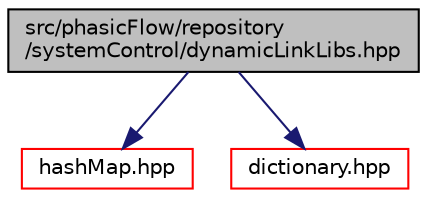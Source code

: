 digraph "src/phasicFlow/repository/systemControl/dynamicLinkLibs.hpp"
{
 // LATEX_PDF_SIZE
  edge [fontname="Helvetica",fontsize="10",labelfontname="Helvetica",labelfontsize="10"];
  node [fontname="Helvetica",fontsize="10",shape=record];
  Node1 [label="src/phasicFlow/repository\l/systemControl/dynamicLinkLibs.hpp",height=0.2,width=0.4,color="black", fillcolor="grey75", style="filled", fontcolor="black",tooltip=" "];
  Node1 -> Node2 [color="midnightblue",fontsize="10",style="solid",fontname="Helvetica"];
  Node2 [label="hashMap.hpp",height=0.2,width=0.4,color="red", fillcolor="white", style="filled",URL="$hashMap_8hpp.html",tooltip=" "];
  Node1 -> Node38 [color="midnightblue",fontsize="10",style="solid",fontname="Helvetica"];
  Node38 [label="dictionary.hpp",height=0.2,width=0.4,color="red", fillcolor="white", style="filled",URL="$dictionary_8hpp.html",tooltip=" "];
}
